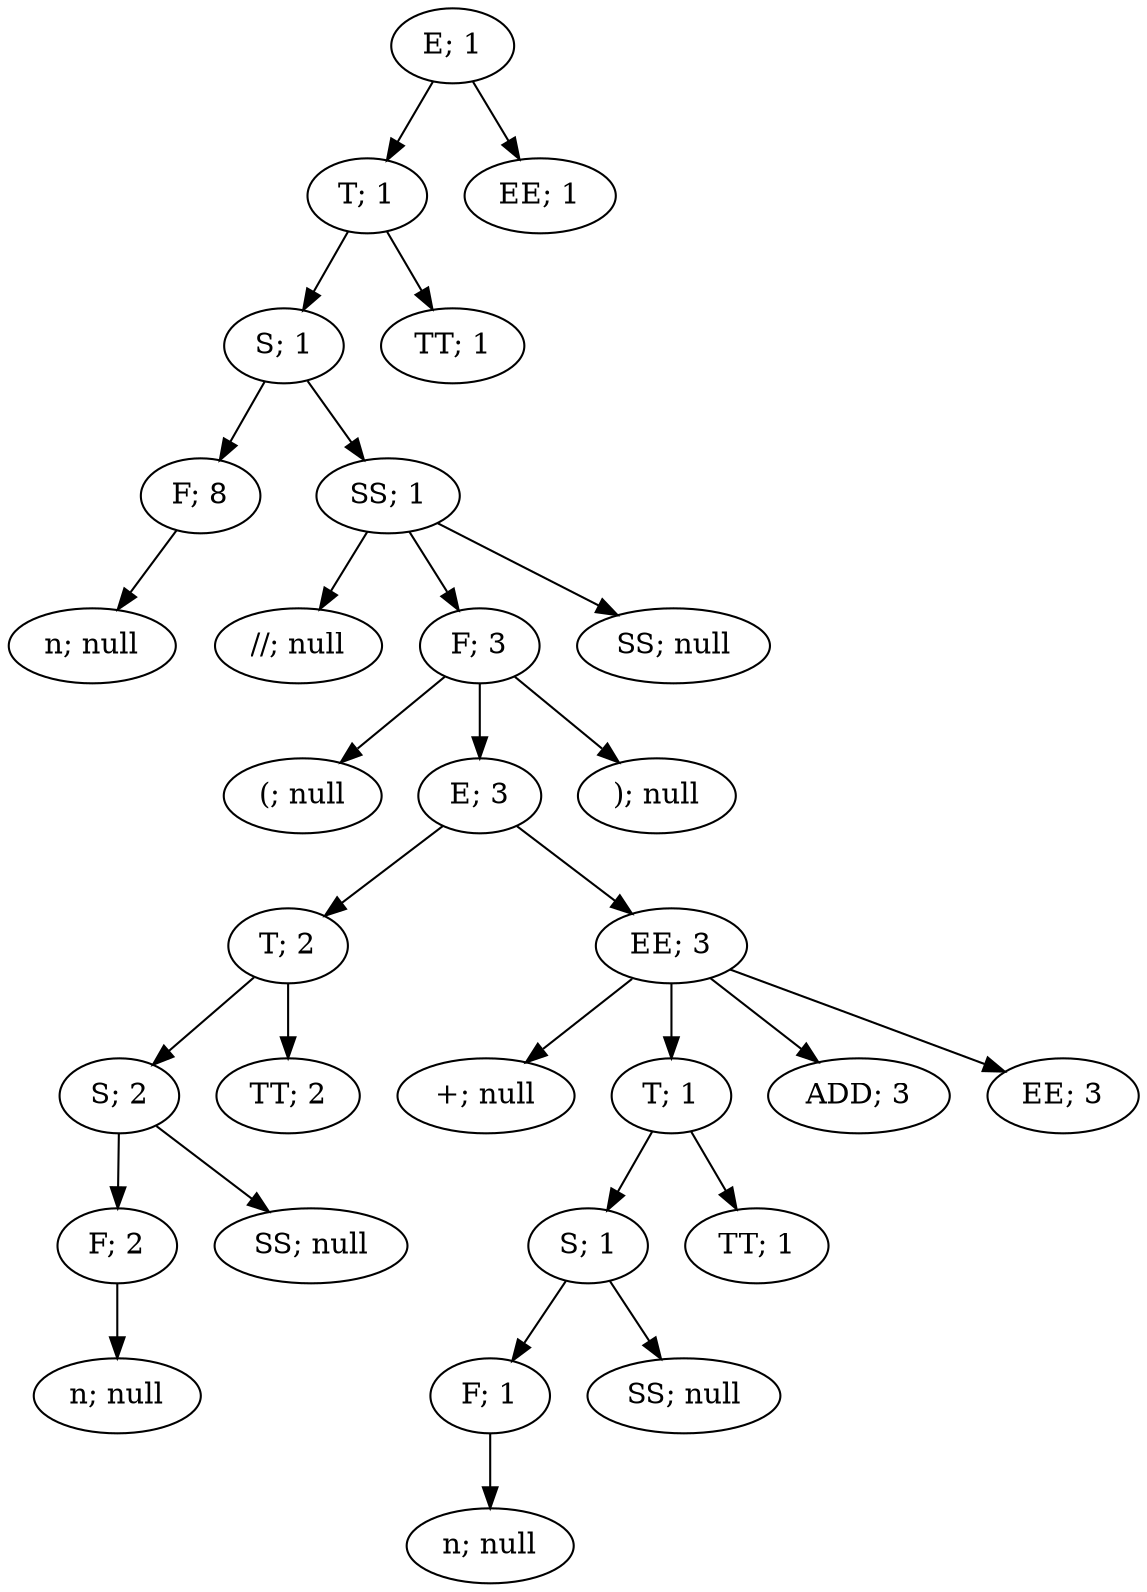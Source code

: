 digraph ParserResult {
"NonTerminal[name=E]_258" [label="E; 1"]
"NonTerminal[name=T]_256" [label="T; 1"]
"NonTerminal[name=E]_258"->"NonTerminal[name=T]_256";
"NonTerminal[name=T]_256" [label="T; 1"]
"NonTerminal[name=S]_254" [label="S; 1"]
"NonTerminal[name=T]_256"->"NonTerminal[name=S]_254";
"NonTerminal[name=S]_254" [label="S; 1"]
"NonTerminal[name=F]_230" [label="F; 8"]
"NonTerminal[name=S]_254"->"NonTerminal[name=F]_230";
"NonTerminal[name=F]_230" [label="F; 8"]
"Token{name='n', value='8'}_229" [label="n; null"]
"NonTerminal[name=F]_230"->"Token{name='n', value='8'}_229";
"Token{name='n', value='8'}_229" [label="n; null"]
"NonTerminal[name=SS]_253" [label="SS; 1"]
"NonTerminal[name=S]_254"->"NonTerminal[name=SS]_253";
"NonTerminal[name=SS]_253" [label="SS; 1"]
"Token{name='//', value='//'}_231" [label="//; null"]
"NonTerminal[name=SS]_253"->"Token{name='//', value='//'}_231";
"Token{name='//', value='//'}_231" [label="//; null"]
"NonTerminal[name=F]_251" [label="F; 3"]
"NonTerminal[name=SS]_253"->"NonTerminal[name=F]_251";
"NonTerminal[name=F]_251" [label="F; 3"]
"Token{name='(', value='('}_232" [label="(; null"]
"NonTerminal[name=F]_251"->"Token{name='(', value='('}_232";
"Token{name='(', value='('}_232" [label="(; null"]
"NonTerminal[name=E]_249" [label="E; 3"]
"NonTerminal[name=F]_251"->"NonTerminal[name=E]_249";
"NonTerminal[name=E]_249" [label="E; 3"]
"NonTerminal[name=T]_238" [label="T; 2"]
"NonTerminal[name=E]_249"->"NonTerminal[name=T]_238";
"NonTerminal[name=T]_238" [label="T; 2"]
"NonTerminal[name=S]_236" [label="S; 2"]
"NonTerminal[name=T]_238"->"NonTerminal[name=S]_236";
"NonTerminal[name=S]_236" [label="S; 2"]
"NonTerminal[name=F]_234" [label="F; 2"]
"NonTerminal[name=S]_236"->"NonTerminal[name=F]_234";
"NonTerminal[name=F]_234" [label="F; 2"]
"Token{name='n', value='2'}_233" [label="n; null"]
"NonTerminal[name=F]_234"->"Token{name='n', value='2'}_233";
"Token{name='n', value='2'}_233" [label="n; null"]
"NonTerminal[name=SS]_235" [label="SS; null"]
"NonTerminal[name=S]_236"->"NonTerminal[name=SS]_235";
"NonTerminal[name=SS]_235" [label="SS; null"]
"NonTerminal[name=TT]_237" [label="TT; 2"]
"NonTerminal[name=T]_238"->"NonTerminal[name=TT]_237";
"NonTerminal[name=TT]_237" [label="TT; 2"]
"NonTerminal[name=EE]_248" [label="EE; 3"]
"NonTerminal[name=E]_249"->"NonTerminal[name=EE]_248";
"NonTerminal[name=EE]_248" [label="EE; 3"]
"Token{name='+', value='+'}_239" [label="+; null"]
"NonTerminal[name=EE]_248"->"Token{name='+', value='+'}_239";
"Token{name='+', value='+'}_239" [label="+; null"]
"NonTerminal[name=T]_245" [label="T; 1"]
"NonTerminal[name=EE]_248"->"NonTerminal[name=T]_245";
"NonTerminal[name=T]_245" [label="T; 1"]
"NonTerminal[name=S]_243" [label="S; 1"]
"NonTerminal[name=T]_245"->"NonTerminal[name=S]_243";
"NonTerminal[name=S]_243" [label="S; 1"]
"NonTerminal[name=F]_241" [label="F; 1"]
"NonTerminal[name=S]_243"->"NonTerminal[name=F]_241";
"NonTerminal[name=F]_241" [label="F; 1"]
"Token{name='n', value='1'}_240" [label="n; null"]
"NonTerminal[name=F]_241"->"Token{name='n', value='1'}_240";
"Token{name='n', value='1'}_240" [label="n; null"]
"NonTerminal[name=SS]_242" [label="SS; null"]
"NonTerminal[name=S]_243"->"NonTerminal[name=SS]_242";
"NonTerminal[name=SS]_242" [label="SS; null"]
"NonTerminal[name=TT]_244" [label="TT; 1"]
"NonTerminal[name=T]_245"->"NonTerminal[name=TT]_244";
"NonTerminal[name=TT]_244" [label="TT; 1"]
"NonTerminal[name=ADD]_246" [label="ADD; 3"]
"NonTerminal[name=EE]_248"->"NonTerminal[name=ADD]_246";
"NonTerminal[name=ADD]_246" [label="ADD; 3"]
"NonTerminal[name=EE]_247" [label="EE; 3"]
"NonTerminal[name=EE]_248"->"NonTerminal[name=EE]_247";
"NonTerminal[name=EE]_247" [label="EE; 3"]
"Token{name=')', value=')'}_250" [label="); null"]
"NonTerminal[name=F]_251"->"Token{name=')', value=')'}_250";
"Token{name=')', value=')'}_250" [label="); null"]
"NonTerminal[name=SS]_252" [label="SS; null"]
"NonTerminal[name=SS]_253"->"NonTerminal[name=SS]_252";
"NonTerminal[name=SS]_252" [label="SS; null"]
"NonTerminal[name=TT]_255" [label="TT; 1"]
"NonTerminal[name=T]_256"->"NonTerminal[name=TT]_255";
"NonTerminal[name=TT]_255" [label="TT; 1"]
"NonTerminal[name=EE]_257" [label="EE; 1"]
"NonTerminal[name=E]_258"->"NonTerminal[name=EE]_257";
"NonTerminal[name=EE]_257" [label="EE; 1"]
}